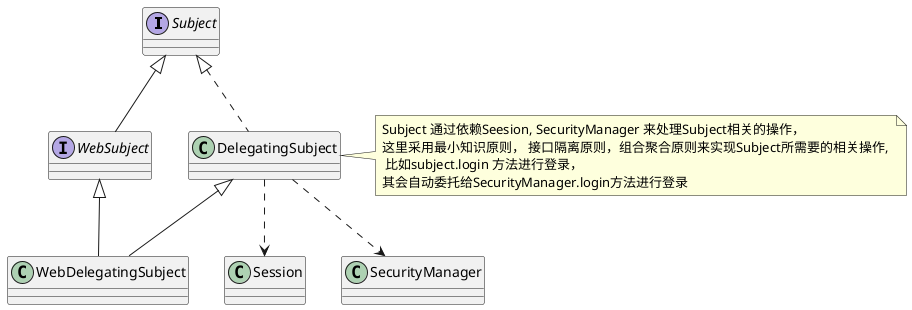 @startuml


interface Subject
Subject <|.. DelegatingSubject
interface WebSubject
Subject  <|-- WebSubject
DelegatingSubject <|-- WebDelegatingSubject
WebSubject <|-- WebDelegatingSubject

DelegatingSubject ..> Session
DelegatingSubject ..> SecurityManager

note right of DelegatingSubject: Subject 通过依赖Seesion, SecurityManager 来处理Subject相关的操作，\n这里采用最小知识原则， 接口隔离原则，组合聚合原则来实现Subject所需要的相关操作, \n 比如subject.login 方法进行登录， \n其会自动委托给SecurityManager.login方法进行登录

@enduml